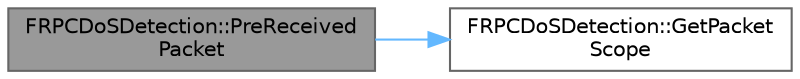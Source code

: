 digraph "FRPCDoSDetection::PreReceivedPacket"
{
 // INTERACTIVE_SVG=YES
 // LATEX_PDF_SIZE
  bgcolor="transparent";
  edge [fontname=Helvetica,fontsize=10,labelfontname=Helvetica,labelfontsize=10];
  node [fontname=Helvetica,fontsize=10,shape=box,height=0.2,width=0.4];
  rankdir="LR";
  Node1 [id="Node000001",label="FRPCDoSDetection::PreReceived\lPacket",height=0.2,width=0.4,color="gray40", fillcolor="grey60", style="filled", fontcolor="black",tooltip="Called prior to the current NetConnection receiving a packet."];
  Node1 -> Node2 [id="edge1_Node000001_Node000002",color="steelblue1",style="solid",tooltip=" "];
  Node2 [id="Node000002",label="FRPCDoSDetection::GetPacket\lScope",height=0.2,width=0.4,color="grey40", fillcolor="white", style="filled",URL="$d7/dca/classFRPCDoSDetection.html#a892e639ee81b348848be21796856b47d",tooltip="Gets a reference to the packet receive scoped variable/function accessor."];
}
